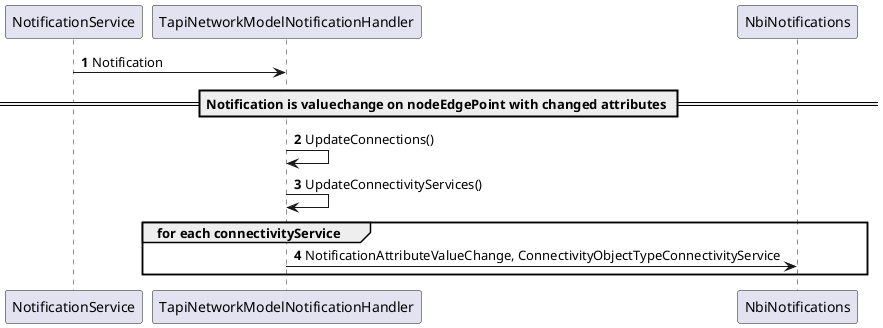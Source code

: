 @startuml
'https://plantuml.com/sequence-diagram

autonumber

NotificationService -> TapiNetworkModelNotificationHandler: Notification

== Notification is valuechange on nodeEdgePoint with changed attributes ==
TapiNetworkModelNotificationHandler -> TapiNetworkModelNotificationHandler: UpdateConnections()
TapiNetworkModelNotificationHandler -> TapiNetworkModelNotificationHandler: UpdateConnectivityServices()
group for each connectivityService
    TapiNetworkModelNotificationHandler -> NbiNotifications: NotificationAttributeValueChange, ConnectivityObjectTypeConnectivityService
end group


@enduml
